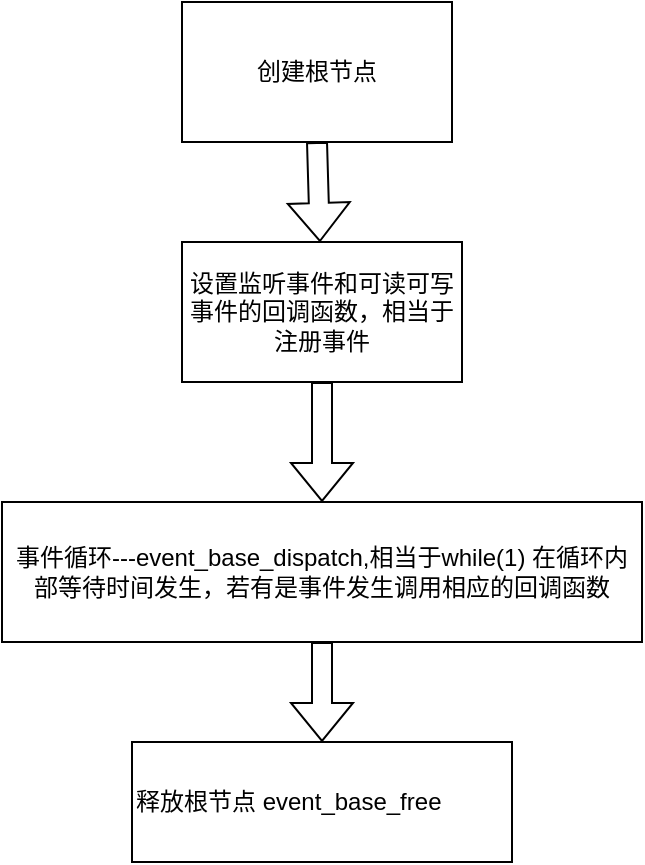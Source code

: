 <mxfile version="22.0.2" type="github">
  <diagram name="Page-1" id="e7e014a7-5840-1c2e-5031-d8a46d1fe8dd">
    <mxGraphModel dx="1434" dy="718" grid="1" gridSize="10" guides="1" tooltips="1" connect="1" arrows="1" fold="1" page="1" pageScale="1" pageWidth="1169" pageHeight="826" background="none" math="0" shadow="0">
      <root>
        <mxCell id="0" />
        <mxCell id="1" parent="0" />
        <mxCell id="Kd5uq70KkGit1G8923zx-46" style="rounded=0;orthogonalLoop=1;jettySize=auto;html=1;exitX=0.5;exitY=1;exitDx=0;exitDy=0;shape=flexArrow;" edge="1" parent="1" source="Kd5uq70KkGit1G8923zx-41" target="Kd5uq70KkGit1G8923zx-42">
          <mxGeometry relative="1" as="geometry" />
        </mxCell>
        <mxCell id="Kd5uq70KkGit1G8923zx-41" value="创建根节点" style="rounded=0;whiteSpace=wrap;html=1;" vertex="1" parent="1">
          <mxGeometry x="470" y="210" width="135" height="70" as="geometry" />
        </mxCell>
        <mxCell id="Kd5uq70KkGit1G8923zx-47" style="rounded=0;orthogonalLoop=1;jettySize=auto;html=1;exitX=0.5;exitY=1;exitDx=0;exitDy=0;shape=flexArrow;" edge="1" parent="1" source="Kd5uq70KkGit1G8923zx-42" target="Kd5uq70KkGit1G8923zx-43">
          <mxGeometry relative="1" as="geometry" />
        </mxCell>
        <mxCell id="Kd5uq70KkGit1G8923zx-42" value="设置监听事件和可读可写事件的回调函数，相当于注册事件" style="rounded=0;whiteSpace=wrap;html=1;" vertex="1" parent="1">
          <mxGeometry x="470" y="330" width="140" height="70" as="geometry" />
        </mxCell>
        <mxCell id="Kd5uq70KkGit1G8923zx-51" style="edgeStyle=none;shape=flexArrow;rounded=0;orthogonalLoop=1;jettySize=auto;html=1;exitX=0.5;exitY=1;exitDx=0;exitDy=0;" edge="1" parent="1" source="Kd5uq70KkGit1G8923zx-43" target="Kd5uq70KkGit1G8923zx-45">
          <mxGeometry relative="1" as="geometry" />
        </mxCell>
        <mxCell id="Kd5uq70KkGit1G8923zx-43" value="事件循环---event_base_dispatch,相当于while(1) 在循环内部等待时间发生，若有是事件发生调用相应的回调函数" style="rounded=0;whiteSpace=wrap;html=1;" vertex="1" parent="1">
          <mxGeometry x="380" y="460" width="320" height="70" as="geometry" />
        </mxCell>
        <mxCell id="Kd5uq70KkGit1G8923zx-45" value="释放根节点 event_base_free" style="rounded=0;whiteSpace=wrap;html=1;align=left;" vertex="1" parent="1">
          <mxGeometry x="445" y="580" width="190" height="60" as="geometry" />
        </mxCell>
      </root>
    </mxGraphModel>
  </diagram>
</mxfile>
